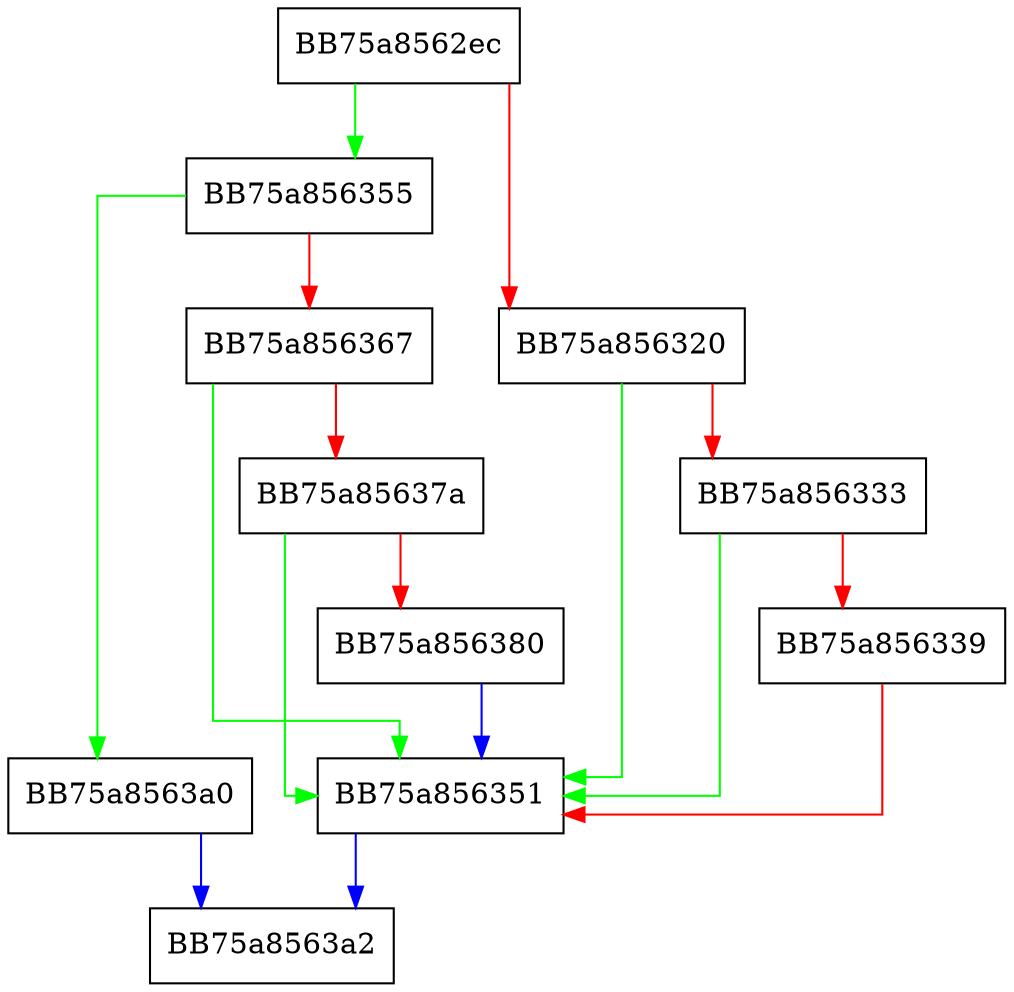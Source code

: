 digraph GetEtwPidFromRunningProcess {
  node [shape="box"];
  graph [splines=ortho];
  BB75a8562ec -> BB75a856355 [color="green"];
  BB75a8562ec -> BB75a856320 [color="red"];
  BB75a856320 -> BB75a856351 [color="green"];
  BB75a856320 -> BB75a856333 [color="red"];
  BB75a856333 -> BB75a856351 [color="green"];
  BB75a856333 -> BB75a856339 [color="red"];
  BB75a856339 -> BB75a856351 [color="red"];
  BB75a856351 -> BB75a8563a2 [color="blue"];
  BB75a856355 -> BB75a8563a0 [color="green"];
  BB75a856355 -> BB75a856367 [color="red"];
  BB75a856367 -> BB75a856351 [color="green"];
  BB75a856367 -> BB75a85637a [color="red"];
  BB75a85637a -> BB75a856351 [color="green"];
  BB75a85637a -> BB75a856380 [color="red"];
  BB75a856380 -> BB75a856351 [color="blue"];
  BB75a8563a0 -> BB75a8563a2 [color="blue"];
}